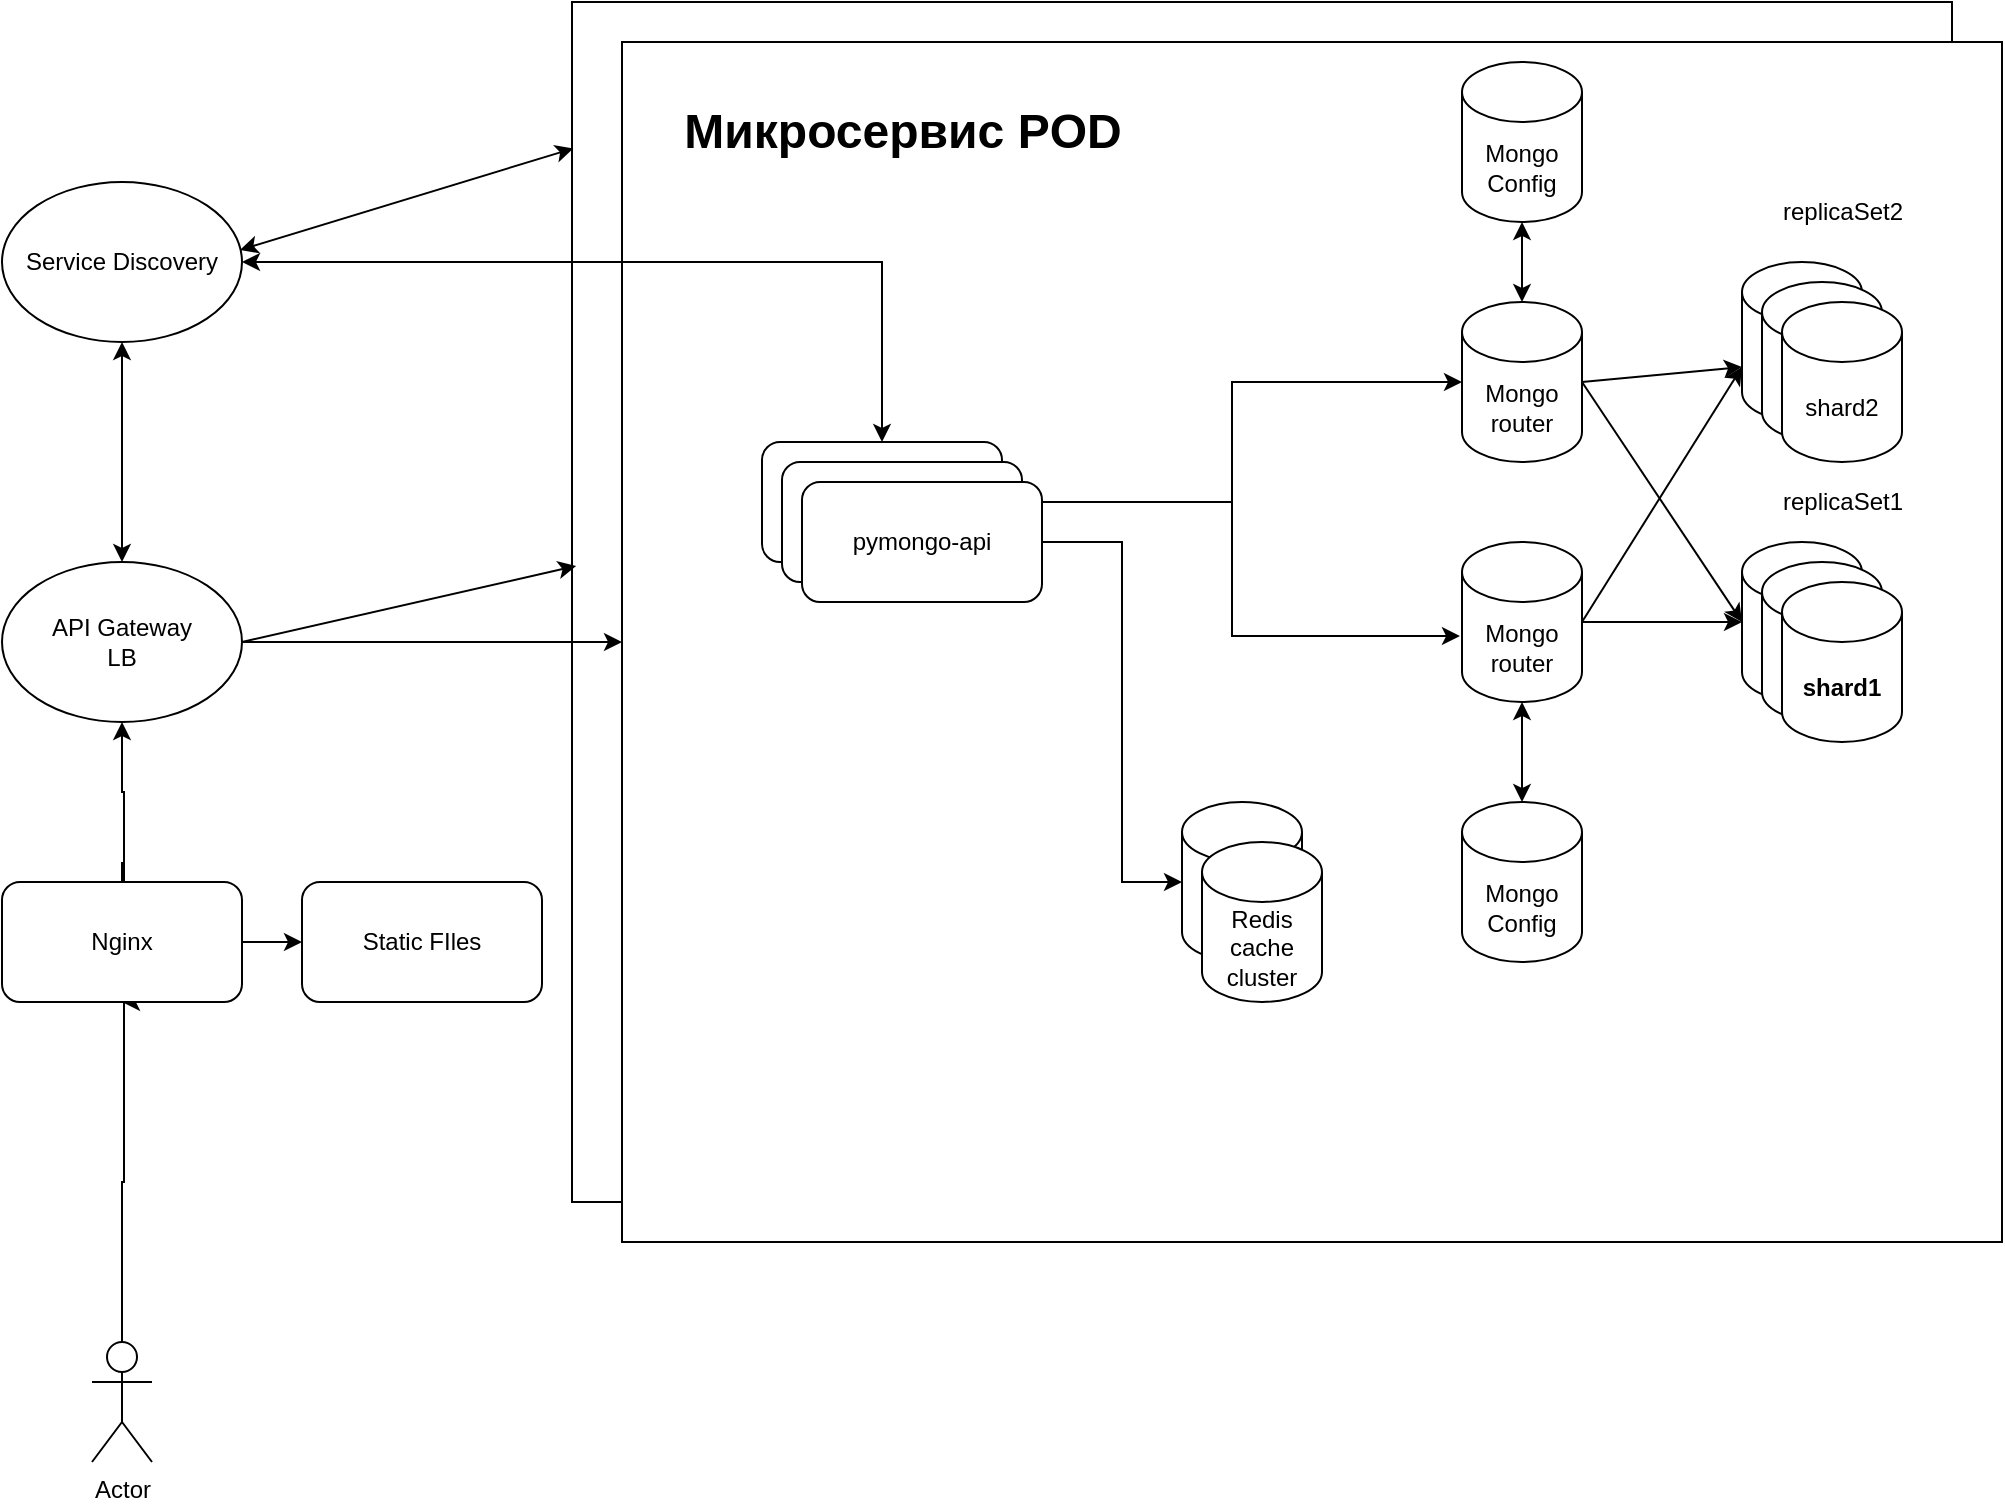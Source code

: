 <mxfile version="24.7.16">
  <diagram name="Page-1" id="-H_mtQnk-PTXWXPvYvuk">
    <mxGraphModel dx="1979" dy="1099" grid="1" gridSize="10" guides="1" tooltips="1" connect="1" arrows="1" fold="1" page="1" pageScale="1" pageWidth="1169" pageHeight="827" math="0" shadow="0">
      <root>
        <mxCell id="0" />
        <mxCell id="1" parent="0" />
        <mxCell id="4beIcFVA8SjSeQ7OWzdb-8" value="" style="rounded=0;whiteSpace=wrap;html=1;" parent="1" vertex="1">
          <mxGeometry x="385" y="10" width="690" height="600" as="geometry" />
        </mxCell>
        <mxCell id="4beIcFVA8SjSeQ7OWzdb-6" value="" style="rounded=0;whiteSpace=wrap;html=1;" parent="1" vertex="1">
          <mxGeometry x="410" y="30" width="690" height="600" as="geometry" />
        </mxCell>
        <mxCell id="zA23MoTUsTF4_91t8viU-2" value="Mongo&lt;div&gt;router&lt;/div&gt;" style="shape=cylinder3;whiteSpace=wrap;html=1;boundedLbl=1;backgroundOutline=1;size=15;" parent="1" vertex="1">
          <mxGeometry x="830" y="160" width="60" height="80" as="geometry" />
        </mxCell>
        <mxCell id="zA23MoTUsTF4_91t8viU-3" value="pymongo-api" style="rounded=1;whiteSpace=wrap;html=1;" parent="1" vertex="1">
          <mxGeometry x="480" y="230" width="120" height="60" as="geometry" />
        </mxCell>
        <mxCell id="idTcIeqpBwW-DrG1qiVL-1" value="Mongo&lt;div&gt;Config&lt;/div&gt;" style="shape=cylinder3;whiteSpace=wrap;html=1;boundedLbl=1;backgroundOutline=1;size=15;" parent="1" vertex="1">
          <mxGeometry x="830" y="40" width="60" height="80" as="geometry" />
        </mxCell>
        <mxCell id="idTcIeqpBwW-DrG1qiVL-2" value="shard1" style="shape=cylinder3;whiteSpace=wrap;html=1;boundedLbl=1;backgroundOutline=1;size=15;" parent="1" vertex="1">
          <mxGeometry x="970" y="280" width="60" height="80" as="geometry" />
        </mxCell>
        <mxCell id="idTcIeqpBwW-DrG1qiVL-3" value="shard2" style="shape=cylinder3;whiteSpace=wrap;html=1;boundedLbl=1;backgroundOutline=1;size=15;" parent="1" vertex="1">
          <mxGeometry x="970" y="140" width="60" height="80" as="geometry" />
        </mxCell>
        <mxCell id="idTcIeqpBwW-DrG1qiVL-5" value="" style="endArrow=classic;startArrow=classic;html=1;rounded=0;entryX=0.5;entryY=1;entryDx=0;entryDy=0;entryPerimeter=0;exitX=0.5;exitY=0;exitDx=0;exitDy=0;exitPerimeter=0;" parent="1" source="zA23MoTUsTF4_91t8viU-2" target="idTcIeqpBwW-DrG1qiVL-1" edge="1">
          <mxGeometry width="50" height="50" relative="1" as="geometry">
            <mxPoint x="760" y="250" as="sourcePoint" />
            <mxPoint x="810" y="200" as="targetPoint" />
          </mxGeometry>
        </mxCell>
        <mxCell id="idTcIeqpBwW-DrG1qiVL-6" value="" style="endArrow=classic;html=1;rounded=0;exitX=1;exitY=0.5;exitDx=0;exitDy=0;exitPerimeter=0;entryX=0;entryY=0.5;entryDx=0;entryDy=0;entryPerimeter=0;" parent="1" source="zA23MoTUsTF4_91t8viU-2" target="idTcIeqpBwW-DrG1qiVL-2" edge="1">
          <mxGeometry width="50" height="50" relative="1" as="geometry">
            <mxPoint x="930" y="340" as="sourcePoint" />
            <mxPoint x="980" y="290" as="targetPoint" />
          </mxGeometry>
        </mxCell>
        <mxCell id="idTcIeqpBwW-DrG1qiVL-7" value="" style="endArrow=classic;html=1;rounded=0;entryX=0;entryY=0;entryDx=0;entryDy=52.5;entryPerimeter=0;exitX=1;exitY=0.5;exitDx=0;exitDy=0;exitPerimeter=0;" parent="1" source="zA23MoTUsTF4_91t8viU-2" target="idTcIeqpBwW-DrG1qiVL-3" edge="1">
          <mxGeometry width="50" height="50" relative="1" as="geometry">
            <mxPoint x="890" y="260" as="sourcePoint" />
            <mxPoint x="980" y="290" as="targetPoint" />
            <Array as="points" />
          </mxGeometry>
        </mxCell>
        <mxCell id="idTcIeqpBwW-DrG1qiVL-9" value="shard1" style="shape=cylinder3;whiteSpace=wrap;html=1;boundedLbl=1;backgroundOutline=1;size=15;" parent="1" vertex="1">
          <mxGeometry x="980" y="290" width="60" height="80" as="geometry" />
        </mxCell>
        <mxCell id="idTcIeqpBwW-DrG1qiVL-10" value="shard1" style="shape=cylinder3;whiteSpace=wrap;html=1;boundedLbl=1;backgroundOutline=1;size=15;fontStyle=1" parent="1" vertex="1">
          <mxGeometry x="990" y="300" width="60" height="80" as="geometry" />
        </mxCell>
        <mxCell id="idTcIeqpBwW-DrG1qiVL-11" value="shard2" style="shape=cylinder3;whiteSpace=wrap;html=1;boundedLbl=1;backgroundOutline=1;size=15;" parent="1" vertex="1">
          <mxGeometry x="980" y="150" width="60" height="80" as="geometry" />
        </mxCell>
        <mxCell id="idTcIeqpBwW-DrG1qiVL-12" value="shard2" style="shape=cylinder3;whiteSpace=wrap;html=1;boundedLbl=1;backgroundOutline=1;size=15;" parent="1" vertex="1">
          <mxGeometry x="990" y="160" width="60" height="80" as="geometry" />
        </mxCell>
        <mxCell id="idTcIeqpBwW-DrG1qiVL-13" value="Mongo&lt;div&gt;router&lt;/div&gt;" style="shape=cylinder3;whiteSpace=wrap;html=1;boundedLbl=1;backgroundOutline=1;size=15;" parent="1" vertex="1">
          <mxGeometry x="830" y="280" width="60" height="80" as="geometry" />
        </mxCell>
        <mxCell id="idTcIeqpBwW-DrG1qiVL-14" value="Mongo&lt;div&gt;Config&lt;/div&gt;" style="shape=cylinder3;whiteSpace=wrap;html=1;boundedLbl=1;backgroundOutline=1;size=15;" parent="1" vertex="1">
          <mxGeometry x="830" y="410" width="60" height="80" as="geometry" />
        </mxCell>
        <mxCell id="idTcIeqpBwW-DrG1qiVL-15" value="" style="endArrow=classic;startArrow=classic;html=1;rounded=0;exitX=0.5;exitY=0;exitDx=0;exitDy=0;exitPerimeter=0;entryX=0.5;entryY=1;entryDx=0;entryDy=0;entryPerimeter=0;" parent="1" source="idTcIeqpBwW-DrG1qiVL-14" target="idTcIeqpBwW-DrG1qiVL-13" edge="1">
          <mxGeometry width="50" height="50" relative="1" as="geometry">
            <mxPoint x="790" y="210" as="sourcePoint" />
            <mxPoint x="830" y="300" as="targetPoint" />
            <Array as="points">
              <mxPoint x="860" y="410" />
            </Array>
          </mxGeometry>
        </mxCell>
        <mxCell id="idTcIeqpBwW-DrG1qiVL-16" style="edgeStyle=orthogonalEdgeStyle;rounded=0;orthogonalLoop=1;jettySize=auto;html=1;exitX=1;exitY=0.5;exitDx=0;exitDy=0;entryX=-0.017;entryY=0.588;entryDx=0;entryDy=0;entryPerimeter=0;" parent="1" source="zA23MoTUsTF4_91t8viU-3" target="idTcIeqpBwW-DrG1qiVL-13" edge="1">
          <mxGeometry relative="1" as="geometry" />
        </mxCell>
        <mxCell id="idTcIeqpBwW-DrG1qiVL-17" style="edgeStyle=orthogonalEdgeStyle;rounded=0;orthogonalLoop=1;jettySize=auto;html=1;exitX=1;exitY=0.5;exitDx=0;exitDy=0;entryX=0;entryY=0.5;entryDx=0;entryDy=0;entryPerimeter=0;" parent="1" source="zA23MoTUsTF4_91t8viU-3" target="zA23MoTUsTF4_91t8viU-2" edge="1">
          <mxGeometry relative="1" as="geometry" />
        </mxCell>
        <mxCell id="idTcIeqpBwW-DrG1qiVL-19" value="" style="endArrow=classic;html=1;rounded=0;exitX=1;exitY=0.5;exitDx=0;exitDy=0;exitPerimeter=0;entryX=0;entryY=0;entryDx=0;entryDy=52.5;entryPerimeter=0;" parent="1" source="idTcIeqpBwW-DrG1qiVL-13" target="idTcIeqpBwW-DrG1qiVL-3" edge="1">
          <mxGeometry width="50" height="50" relative="1" as="geometry">
            <mxPoint x="780" y="350" as="sourcePoint" />
            <mxPoint x="830" y="300" as="targetPoint" />
          </mxGeometry>
        </mxCell>
        <mxCell id="idTcIeqpBwW-DrG1qiVL-20" value="" style="endArrow=classic;html=1;rounded=0;exitX=1;exitY=0.5;exitDx=0;exitDy=0;exitPerimeter=0;" parent="1" source="idTcIeqpBwW-DrG1qiVL-13" edge="1">
          <mxGeometry width="50" height="50" relative="1" as="geometry">
            <mxPoint x="780" y="350" as="sourcePoint" />
            <mxPoint x="970" y="320" as="targetPoint" />
          </mxGeometry>
        </mxCell>
        <mxCell id="idTcIeqpBwW-DrG1qiVL-21" value="replicaSet2" style="text;html=1;align=center;verticalAlign=middle;resizable=0;points=[];autosize=1;strokeColor=none;fillColor=none;" parent="1" vertex="1">
          <mxGeometry x="980" y="100" width="80" height="30" as="geometry" />
        </mxCell>
        <mxCell id="idTcIeqpBwW-DrG1qiVL-22" value="replicaSet1" style="text;html=1;align=center;verticalAlign=middle;resizable=0;points=[];autosize=1;strokeColor=none;fillColor=none;" parent="1" vertex="1">
          <mxGeometry x="980" y="245" width="80" height="30" as="geometry" />
        </mxCell>
        <mxCell id="4beIcFVA8SjSeQ7OWzdb-1" value="pymongo-api" style="rounded=1;whiteSpace=wrap;html=1;" parent="1" vertex="1">
          <mxGeometry x="490" y="240" width="120" height="60" as="geometry" />
        </mxCell>
        <mxCell id="4beIcFVA8SjSeQ7OWzdb-2" value="pymongo-api" style="rounded=1;whiteSpace=wrap;html=1;" parent="1" vertex="1">
          <mxGeometry x="500" y="250" width="120" height="60" as="geometry" />
        </mxCell>
        <mxCell id="4beIcFVA8SjSeQ7OWzdb-3" value="Redis&lt;div&gt;cache&lt;/div&gt;" style="shape=cylinder3;whiteSpace=wrap;html=1;boundedLbl=1;backgroundOutline=1;size=15;" parent="1" vertex="1">
          <mxGeometry x="690" y="410" width="60" height="80" as="geometry" />
        </mxCell>
        <mxCell id="4beIcFVA8SjSeQ7OWzdb-4" value="Redis&lt;div&gt;cache&lt;/div&gt;&lt;div&gt;cluster&lt;/div&gt;" style="shape=cylinder3;whiteSpace=wrap;html=1;boundedLbl=1;backgroundOutline=1;size=15;" parent="1" vertex="1">
          <mxGeometry x="700" y="430" width="60" height="80" as="geometry" />
        </mxCell>
        <mxCell id="4beIcFVA8SjSeQ7OWzdb-5" style="edgeStyle=orthogonalEdgeStyle;rounded=0;orthogonalLoop=1;jettySize=auto;html=1;exitX=1;exitY=0.5;exitDx=0;exitDy=0;entryX=0;entryY=0.5;entryDx=0;entryDy=0;entryPerimeter=0;" parent="1" source="4beIcFVA8SjSeQ7OWzdb-2" target="4beIcFVA8SjSeQ7OWzdb-3" edge="1">
          <mxGeometry relative="1" as="geometry">
            <Array as="points">
              <mxPoint x="660" y="280" />
              <mxPoint x="660" y="450" />
            </Array>
          </mxGeometry>
        </mxCell>
        <mxCell id="4beIcFVA8SjSeQ7OWzdb-7" value="Микросервис POD" style="text;strokeColor=none;fillColor=none;html=1;fontSize=24;fontStyle=1;verticalAlign=middle;align=center;" parent="1" vertex="1">
          <mxGeometry x="430" y="50" width="240" height="50" as="geometry" />
        </mxCell>
        <mxCell id="4beIcFVA8SjSeQ7OWzdb-10" style="edgeStyle=orthogonalEdgeStyle;rounded=0;orthogonalLoop=1;jettySize=auto;html=1;exitX=1;exitY=0.5;exitDx=0;exitDy=0;entryX=0;entryY=0.5;entryDx=0;entryDy=0;" parent="1" source="4beIcFVA8SjSeQ7OWzdb-9" target="4beIcFVA8SjSeQ7OWzdb-6" edge="1">
          <mxGeometry relative="1" as="geometry" />
        </mxCell>
        <mxCell id="4beIcFVA8SjSeQ7OWzdb-9" value="API Gateway&lt;div&gt;LB&lt;/div&gt;" style="ellipse;whiteSpace=wrap;html=1;" parent="1" vertex="1">
          <mxGeometry x="100" y="290" width="120" height="80" as="geometry" />
        </mxCell>
        <mxCell id="4beIcFVA8SjSeQ7OWzdb-12" value="" style="endArrow=classic;html=1;rounded=0;exitX=1;exitY=0.5;exitDx=0;exitDy=0;entryX=0.003;entryY=0.47;entryDx=0;entryDy=0;entryPerimeter=0;" parent="1" source="4beIcFVA8SjSeQ7OWzdb-9" target="4beIcFVA8SjSeQ7OWzdb-8" edge="1">
          <mxGeometry width="50" height="50" relative="1" as="geometry">
            <mxPoint x="620" y="410" as="sourcePoint" />
            <mxPoint x="670" y="360" as="targetPoint" />
          </mxGeometry>
        </mxCell>
        <mxCell id="4beIcFVA8SjSeQ7OWzdb-13" value="Service Discovery" style="ellipse;whiteSpace=wrap;html=1;" parent="1" vertex="1">
          <mxGeometry x="100" y="100" width="120" height="80" as="geometry" />
        </mxCell>
        <mxCell id="4beIcFVA8SjSeQ7OWzdb-14" value="" style="endArrow=classic;startArrow=classic;html=1;rounded=0;exitX=1;exitY=0.5;exitDx=0;exitDy=0;entryX=0.5;entryY=0;entryDx=0;entryDy=0;" parent="1" source="4beIcFVA8SjSeQ7OWzdb-13" target="zA23MoTUsTF4_91t8viU-3" edge="1">
          <mxGeometry width="50" height="50" relative="1" as="geometry">
            <mxPoint x="280" y="230" as="sourcePoint" />
            <mxPoint x="330" y="180" as="targetPoint" />
            <Array as="points">
              <mxPoint x="540" y="140" />
            </Array>
          </mxGeometry>
        </mxCell>
        <mxCell id="4beIcFVA8SjSeQ7OWzdb-15" value="" style="endArrow=classic;startArrow=classic;html=1;rounded=0;exitX=0.992;exitY=0.425;exitDx=0;exitDy=0;exitPerimeter=0;entryX=0.001;entryY=0.122;entryDx=0;entryDy=0;entryPerimeter=0;" parent="1" source="4beIcFVA8SjSeQ7OWzdb-13" target="4beIcFVA8SjSeQ7OWzdb-8" edge="1">
          <mxGeometry width="50" height="50" relative="1" as="geometry">
            <mxPoint x="620" y="410" as="sourcePoint" />
            <mxPoint x="670" y="360" as="targetPoint" />
          </mxGeometry>
        </mxCell>
        <mxCell id="4beIcFVA8SjSeQ7OWzdb-16" value="" style="endArrow=classic;startArrow=classic;html=1;rounded=0;exitX=0.5;exitY=0;exitDx=0;exitDy=0;entryX=0.5;entryY=1;entryDx=0;entryDy=0;" parent="1" source="4beIcFVA8SjSeQ7OWzdb-9" target="4beIcFVA8SjSeQ7OWzdb-13" edge="1">
          <mxGeometry width="50" height="50" relative="1" as="geometry">
            <mxPoint x="620" y="410" as="sourcePoint" />
            <mxPoint x="670" y="360" as="targetPoint" />
          </mxGeometry>
        </mxCell>
        <mxCell id="4beIcFVA8SjSeQ7OWzdb-20" style="edgeStyle=orthogonalEdgeStyle;rounded=0;orthogonalLoop=1;jettySize=auto;html=1;exitX=0.5;exitY=0;exitDx=0;exitDy=0;entryX=0.5;entryY=1;entryDx=0;entryDy=0;" parent="1" target="4beIcFVA8SjSeQ7OWzdb-9" edge="1">
          <mxGeometry relative="1" as="geometry">
            <mxPoint x="160" y="440" as="sourcePoint" />
            <Array as="points">
              <mxPoint x="160" y="450" />
              <mxPoint x="161" y="450" />
              <mxPoint x="161" y="405" />
              <mxPoint x="160" y="405" />
            </Array>
          </mxGeometry>
        </mxCell>
        <mxCell id="4beIcFVA8SjSeQ7OWzdb-18" value="Static FIles" style="rounded=1;whiteSpace=wrap;html=1;" parent="1" vertex="1">
          <mxGeometry x="250" y="450" width="120" height="60" as="geometry" />
        </mxCell>
        <mxCell id="4beIcFVA8SjSeQ7OWzdb-23" style="edgeStyle=orthogonalEdgeStyle;rounded=0;orthogonalLoop=1;jettySize=auto;html=1;exitX=0.5;exitY=0;exitDx=0;exitDy=0;exitPerimeter=0;entryX=0.5;entryY=1;entryDx=0;entryDy=0;" parent="1" source="4beIcFVA8SjSeQ7OWzdb-21" target="g7S-VN6PI4XoSsVu5Lxs-1" edge="1">
          <mxGeometry relative="1" as="geometry">
            <mxPoint x="160" y="520" as="targetPoint" />
            <Array as="points">
              <mxPoint x="160" y="600" />
              <mxPoint x="161" y="600" />
            </Array>
          </mxGeometry>
        </mxCell>
        <mxCell id="4beIcFVA8SjSeQ7OWzdb-21" value="Actor" style="shape=umlActor;verticalLabelPosition=bottom;verticalAlign=top;html=1;outlineConnect=0;" parent="1" vertex="1">
          <mxGeometry x="145" y="680" width="30" height="60" as="geometry" />
        </mxCell>
        <mxCell id="g7S-VN6PI4XoSsVu5Lxs-2" style="edgeStyle=orthogonalEdgeStyle;rounded=0;orthogonalLoop=1;jettySize=auto;html=1;exitX=1;exitY=0.5;exitDx=0;exitDy=0;entryX=0;entryY=0.5;entryDx=0;entryDy=0;" edge="1" parent="1" source="g7S-VN6PI4XoSsVu5Lxs-1" target="4beIcFVA8SjSeQ7OWzdb-18">
          <mxGeometry relative="1" as="geometry" />
        </mxCell>
        <mxCell id="g7S-VN6PI4XoSsVu5Lxs-1" value="Nginx" style="rounded=1;whiteSpace=wrap;html=1;" vertex="1" parent="1">
          <mxGeometry x="100" y="450" width="120" height="60" as="geometry" />
        </mxCell>
      </root>
    </mxGraphModel>
  </diagram>
</mxfile>
